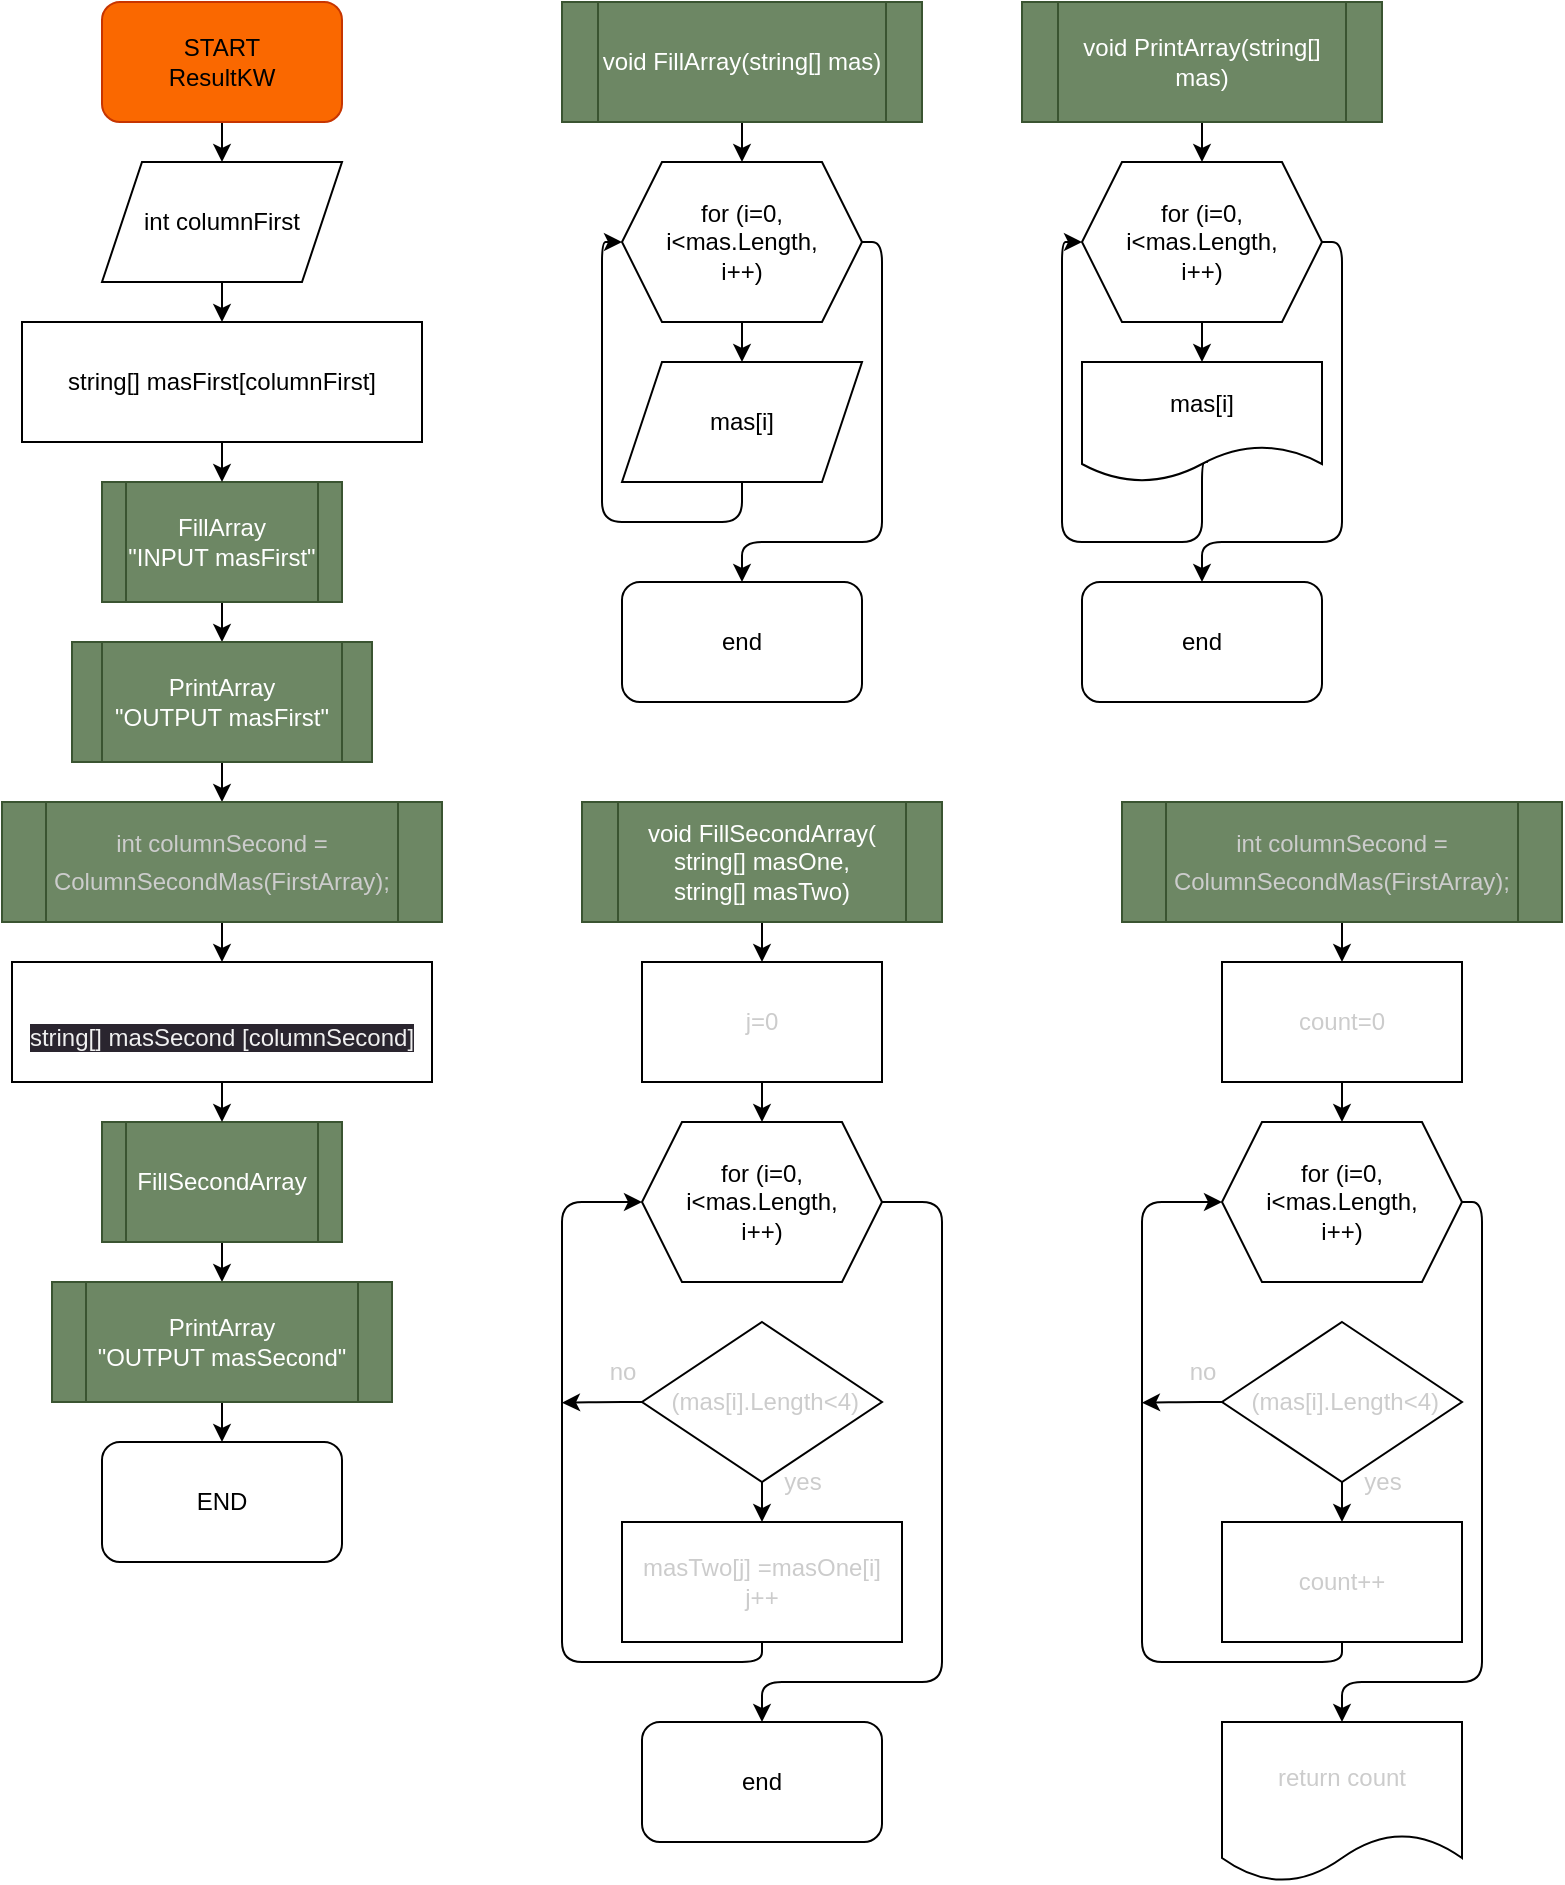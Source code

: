 <mxfile>
    <diagram id="0HYk0H5GKRkePwcogtjf" name="Page-1">
        <mxGraphModel dx="1067" dy="671" grid="1" gridSize="10" guides="1" tooltips="1" connect="1" arrows="1" fold="1" page="1" pageScale="1" pageWidth="850" pageHeight="1100" math="0" shadow="0">
            <root>
                <mxCell id="0"/>
                <mxCell id="1" parent="0"/>
                <mxCell id="10" style="edgeStyle=none;html=1;exitX=0.5;exitY=1;exitDx=0;exitDy=0;" parent="1" source="2" target="3" edge="1">
                    <mxGeometry relative="1" as="geometry"/>
                </mxCell>
                <mxCell id="2" value="START&lt;br&gt;ResultKW" style="rounded=1;whiteSpace=wrap;html=1;fillColor=#fa6800;fontColor=#000000;strokeColor=#C73500;" parent="1" vertex="1">
                    <mxGeometry x="80" y="20" width="120" height="60" as="geometry"/>
                </mxCell>
                <mxCell id="11" style="edgeStyle=none;html=1;exitX=0.5;exitY=1;exitDx=0;exitDy=0;" parent="1" source="3" target="5" edge="1">
                    <mxGeometry relative="1" as="geometry"/>
                </mxCell>
                <mxCell id="3" value="int columnFirst" style="shape=parallelogram;perimeter=parallelogramPerimeter;whiteSpace=wrap;html=1;fixedSize=1;" parent="1" vertex="1">
                    <mxGeometry x="80" y="100" width="120" height="60" as="geometry"/>
                </mxCell>
                <mxCell id="13" style="edgeStyle=none;html=1;exitX=0.5;exitY=1;exitDx=0;exitDy=0;" parent="1" source="4" target="6" edge="1">
                    <mxGeometry relative="1" as="geometry"/>
                </mxCell>
                <mxCell id="4" value="FillArray&lt;br&gt;&quot;INPUT masFirst&quot;" style="shape=process;whiteSpace=wrap;html=1;backgroundOutline=1;fillColor=#6d8764;fontColor=#ffffff;strokeColor=#3A5431;" parent="1" vertex="1">
                    <mxGeometry x="80" y="260" width="120" height="60" as="geometry"/>
                </mxCell>
                <mxCell id="12" style="edgeStyle=none;html=1;exitX=0.5;exitY=1;exitDx=0;exitDy=0;entryX=0.5;entryY=0;entryDx=0;entryDy=0;" parent="1" source="5" target="4" edge="1">
                    <mxGeometry relative="1" as="geometry"/>
                </mxCell>
                <mxCell id="5" value="string[] masFirst[columnFirst]&lt;br&gt;" style="rounded=0;whiteSpace=wrap;html=1;" parent="1" vertex="1">
                    <mxGeometry x="40" y="180" width="200" height="60" as="geometry"/>
                </mxCell>
                <mxCell id="51" style="edgeStyle=none;html=1;exitX=0.5;exitY=1;exitDx=0;exitDy=0;entryX=0.5;entryY=0;entryDx=0;entryDy=0;" edge="1" parent="1" source="6" target="50">
                    <mxGeometry relative="1" as="geometry"/>
                </mxCell>
                <mxCell id="6" value="PrintArray&lt;br&gt;&quot;OUTPUT masFirst&quot;" style="shape=process;whiteSpace=wrap;html=1;backgroundOutline=1;fillColor=#6d8764;fontColor=#ffffff;strokeColor=#3A5431;" parent="1" vertex="1">
                    <mxGeometry x="65" y="340" width="150" height="60" as="geometry"/>
                </mxCell>
                <mxCell id="15" style="edgeStyle=none;html=1;exitX=0.5;exitY=1;exitDx=0;exitDy=0;entryX=0.5;entryY=0;entryDx=0;entryDy=0;" parent="1" source="7" target="8" edge="1">
                    <mxGeometry relative="1" as="geometry"/>
                </mxCell>
                <mxCell id="7" value="FillSecondArray" style="shape=process;whiteSpace=wrap;html=1;backgroundOutline=1;fillColor=#6d8764;fontColor=#ffffff;strokeColor=#3A5431;" parent="1" vertex="1">
                    <mxGeometry x="80" y="580" width="120" height="60" as="geometry"/>
                </mxCell>
                <mxCell id="16" style="edgeStyle=none;html=1;exitX=0.5;exitY=1;exitDx=0;exitDy=0;entryX=0.5;entryY=0;entryDx=0;entryDy=0;" parent="1" source="8" target="9" edge="1">
                    <mxGeometry relative="1" as="geometry"/>
                </mxCell>
                <mxCell id="8" value="PrintArray&lt;br&gt;&quot;OUTPUT masSecond&quot;" style="shape=process;whiteSpace=wrap;html=1;backgroundOutline=1;fillColor=#6d8764;fontColor=#ffffff;strokeColor=#3A5431;" parent="1" vertex="1">
                    <mxGeometry x="55" y="660" width="170" height="60" as="geometry"/>
                </mxCell>
                <mxCell id="9" value="END" style="rounded=1;whiteSpace=wrap;html=1;" parent="1" vertex="1">
                    <mxGeometry x="80" y="740" width="120" height="60" as="geometry"/>
                </mxCell>
                <mxCell id="22" style="edgeStyle=orthogonalEdgeStyle;html=1;exitX=0.5;exitY=1;exitDx=0;exitDy=0;entryX=0.5;entryY=0;entryDx=0;entryDy=0;" parent="1" source="17" target="19" edge="1">
                    <mxGeometry relative="1" as="geometry"/>
                </mxCell>
                <mxCell id="17" value="void FillArray(string[] mas)" style="shape=process;whiteSpace=wrap;html=1;backgroundOutline=1;fillColor=#6d8764;fontColor=#ffffff;strokeColor=#3A5431;" parent="1" vertex="1">
                    <mxGeometry x="310" y="20" width="180" height="60" as="geometry"/>
                </mxCell>
                <mxCell id="23" style="edgeStyle=orthogonalEdgeStyle;html=1;exitX=1;exitY=0.5;exitDx=0;exitDy=0;entryX=0.5;entryY=0;entryDx=0;entryDy=0;" parent="1" source="19" target="24" edge="1">
                    <mxGeometry relative="1" as="geometry">
                        <mxPoint x="540" y="220" as="targetPoint"/>
                        <Array as="points">
                            <mxPoint x="470" y="140"/>
                            <mxPoint x="470" y="290"/>
                            <mxPoint x="400" y="290"/>
                        </Array>
                    </mxGeometry>
                </mxCell>
                <mxCell id="34" style="edgeStyle=orthogonalEdgeStyle;html=1;exitX=0.5;exitY=1;exitDx=0;exitDy=0;entryX=0.5;entryY=0;entryDx=0;entryDy=0;" parent="1" source="19" target="20" edge="1">
                    <mxGeometry relative="1" as="geometry"/>
                </mxCell>
                <mxCell id="19" value="for (i=0, i&amp;lt;mas.Length, &lt;br&gt;i++)" style="shape=hexagon;perimeter=hexagonPerimeter2;whiteSpace=wrap;html=1;fixedSize=1;" parent="1" vertex="1">
                    <mxGeometry x="340" y="100" width="120" height="80" as="geometry"/>
                </mxCell>
                <mxCell id="21" style="edgeStyle=orthogonalEdgeStyle;html=1;entryX=0;entryY=0.5;entryDx=0;entryDy=0;exitX=0.5;exitY=1;exitDx=0;exitDy=0;" parent="1" source="20" target="19" edge="1">
                    <mxGeometry relative="1" as="geometry">
                        <mxPoint x="310" y="290" as="sourcePoint"/>
                        <Array as="points">
                            <mxPoint x="400" y="280"/>
                            <mxPoint x="330" y="280"/>
                            <mxPoint x="330" y="140"/>
                        </Array>
                    </mxGeometry>
                </mxCell>
                <mxCell id="20" value="mas[i]" style="shape=parallelogram;perimeter=parallelogramPerimeter;whiteSpace=wrap;html=1;fixedSize=1;" parent="1" vertex="1">
                    <mxGeometry x="340" y="200" width="120" height="60" as="geometry"/>
                </mxCell>
                <mxCell id="24" value="end" style="rounded=1;whiteSpace=wrap;html=1;" parent="1" vertex="1">
                    <mxGeometry x="340" y="310" width="120" height="60" as="geometry"/>
                </mxCell>
                <mxCell id="25" style="edgeStyle=orthogonalEdgeStyle;html=1;exitX=0.5;exitY=1;exitDx=0;exitDy=0;entryX=0.5;entryY=0;entryDx=0;entryDy=0;" parent="1" source="26" target="28" edge="1">
                    <mxGeometry relative="1" as="geometry"/>
                </mxCell>
                <mxCell id="26" value="void PrintArray(string[] mas)" style="shape=process;whiteSpace=wrap;html=1;backgroundOutline=1;fillColor=#6d8764;fontColor=#ffffff;strokeColor=#3A5431;" parent="1" vertex="1">
                    <mxGeometry x="540" y="20" width="180" height="60" as="geometry"/>
                </mxCell>
                <mxCell id="27" style="edgeStyle=orthogonalEdgeStyle;html=1;exitX=1;exitY=0.5;exitDx=0;exitDy=0;entryX=0.5;entryY=0;entryDx=0;entryDy=0;" parent="1" source="28" target="31" edge="1">
                    <mxGeometry relative="1" as="geometry">
                        <mxPoint x="770" y="220" as="targetPoint"/>
                        <Array as="points">
                            <mxPoint x="700" y="140"/>
                            <mxPoint x="700" y="290"/>
                            <mxPoint x="630" y="290"/>
                        </Array>
                    </mxGeometry>
                </mxCell>
                <mxCell id="33" style="edgeStyle=orthogonalEdgeStyle;html=1;exitX=0.5;exitY=1;exitDx=0;exitDy=0;entryX=0.5;entryY=0;entryDx=0;entryDy=0;" parent="1" source="28" target="32" edge="1">
                    <mxGeometry relative="1" as="geometry"/>
                </mxCell>
                <mxCell id="28" value="for (i=0, i&amp;lt;mas.Length, &lt;br&gt;i++)" style="shape=hexagon;perimeter=hexagonPerimeter2;whiteSpace=wrap;html=1;fixedSize=1;" parent="1" vertex="1">
                    <mxGeometry x="570" y="100" width="120" height="80" as="geometry"/>
                </mxCell>
                <mxCell id="29" style="edgeStyle=orthogonalEdgeStyle;html=1;entryX=0;entryY=0.5;entryDx=0;entryDy=0;exitX=0.525;exitY=0.831;exitDx=0;exitDy=0;exitPerimeter=0;" parent="1" source="32" target="28" edge="1">
                    <mxGeometry relative="1" as="geometry">
                        <mxPoint x="630" y="260" as="sourcePoint"/>
                        <Array as="points">
                            <mxPoint x="630" y="250"/>
                            <mxPoint x="630" y="290"/>
                            <mxPoint x="560" y="290"/>
                            <mxPoint x="560" y="140"/>
                        </Array>
                    </mxGeometry>
                </mxCell>
                <mxCell id="31" value="end" style="rounded=1;whiteSpace=wrap;html=1;" parent="1" vertex="1">
                    <mxGeometry x="570" y="310" width="120" height="60" as="geometry"/>
                </mxCell>
                <mxCell id="32" value="mas[i]" style="shape=document;whiteSpace=wrap;html=1;boundedLbl=1;" parent="1" vertex="1">
                    <mxGeometry x="570" y="200" width="120" height="60" as="geometry"/>
                </mxCell>
                <mxCell id="77" style="edgeStyle=orthogonalEdgeStyle;html=1;exitX=0.5;exitY=1;exitDx=0;exitDy=0;fontFamily=Helvetica;fontSize=12;fontColor=#CCCCCC;" edge="1" parent="1" source="36" target="75">
                    <mxGeometry relative="1" as="geometry"/>
                </mxCell>
                <mxCell id="36" value="void FillSecondArray(&lt;br&gt;string[] masOne, &lt;br&gt;string[] masTwo)" style="shape=process;whiteSpace=wrap;html=1;backgroundOutline=1;fillColor=#6d8764;strokeColor=#3A5431;fontColor=#ffffff;" parent="1" vertex="1">
                    <mxGeometry x="320" y="420" width="180" height="60" as="geometry"/>
                </mxCell>
                <mxCell id="48" value="end" style="rounded=1;whiteSpace=wrap;html=1;" parent="1" vertex="1">
                    <mxGeometry x="350" y="880" width="120" height="60" as="geometry"/>
                </mxCell>
                <mxCell id="55" style="edgeStyle=none;html=1;exitX=0.5;exitY=1;exitDx=0;exitDy=0;entryX=0.5;entryY=0;entryDx=0;entryDy=0;fontFamily=Helvetica;fontSize=12;fontColor=#CCCCCC;" edge="1" parent="1" source="50" target="52">
                    <mxGeometry relative="1" as="geometry"/>
                </mxCell>
                <mxCell id="50" value="&lt;p style=&quot;line-height: 19px;&quot;&gt;&lt;font color=&quot;#cccccc&quot; style=&quot;font-size: 12px;&quot;&gt;int columnSecond = ColumnSecondMas(FirstArray);&lt;/font&gt;&lt;/p&gt;" style="shape=process;whiteSpace=wrap;html=1;backgroundOutline=1;fillColor=#6d8764;fontColor=#ffffff;strokeColor=#3A5431;" vertex="1" parent="1">
                    <mxGeometry x="30" y="420" width="220" height="60" as="geometry"/>
                </mxCell>
                <mxCell id="56" style="edgeStyle=none;html=1;exitX=0.5;exitY=1;exitDx=0;exitDy=0;entryX=0.5;entryY=0;entryDx=0;entryDy=0;fontFamily=Helvetica;fontSize=12;fontColor=#CCCCCC;" edge="1" parent="1" source="52" target="7">
                    <mxGeometry relative="1" as="geometry"/>
                </mxCell>
                <mxCell id="52" value="&lt;br&gt;&lt;span style=&quot;color: rgb(240, 240, 240); font-family: Helvetica; font-size: 12px; font-style: normal; font-variant-ligatures: normal; font-variant-caps: normal; font-weight: 400; letter-spacing: normal; orphans: 2; text-align: center; text-indent: 0px; text-transform: none; widows: 2; word-spacing: 0px; -webkit-text-stroke-width: 0px; background-color: rgb(42, 37, 47); text-decoration-thickness: initial; text-decoration-style: initial; text-decoration-color: initial; float: none; display: inline !important;&quot;&gt;string[] masSecond [columnSecond]&lt;/span&gt;&lt;br&gt;" style="rounded=0;whiteSpace=wrap;html=1;labelBackgroundColor=none;fontFamily=Helvetica;fontSize=12;fontColor=#CCCCCC;" vertex="1" parent="1">
                    <mxGeometry x="35" y="500" width="210" height="60" as="geometry"/>
                </mxCell>
                <mxCell id="72" style="edgeStyle=orthogonalEdgeStyle;html=1;exitX=0.5;exitY=1;exitDx=0;exitDy=0;fontFamily=Helvetica;fontSize=12;fontColor=#CCCCCC;" edge="1" parent="1" source="58" target="59">
                    <mxGeometry relative="1" as="geometry"/>
                </mxCell>
                <mxCell id="58" value="&lt;p style=&quot;line-height: 19px;&quot;&gt;&lt;font color=&quot;#cccccc&quot; style=&quot;font-size: 12px;&quot;&gt;int columnSecond = ColumnSecondMas(FirstArray);&lt;/font&gt;&lt;/p&gt;" style="shape=process;whiteSpace=wrap;html=1;backgroundOutline=1;fillColor=#6d8764;fontColor=#ffffff;strokeColor=#3A5431;" vertex="1" parent="1">
                    <mxGeometry x="590" y="420" width="220" height="60" as="geometry"/>
                </mxCell>
                <mxCell id="71" style="edgeStyle=orthogonalEdgeStyle;html=1;exitX=0.5;exitY=1;exitDx=0;exitDy=0;entryX=0.5;entryY=0;entryDx=0;entryDy=0;fontFamily=Helvetica;fontSize=12;fontColor=#CCCCCC;" edge="1" parent="1" source="59" target="62">
                    <mxGeometry relative="1" as="geometry"/>
                </mxCell>
                <mxCell id="59" value="count=0" style="rounded=0;whiteSpace=wrap;html=1;labelBackgroundColor=none;fontFamily=Helvetica;fontSize=12;fontColor=#CCCCCC;" vertex="1" parent="1">
                    <mxGeometry x="640" y="500" width="120" height="60" as="geometry"/>
                </mxCell>
                <mxCell id="66" style="edgeStyle=none;html=1;exitX=0.5;exitY=1;exitDx=0;exitDy=0;entryX=0.5;entryY=0;entryDx=0;entryDy=0;fontFamily=Helvetica;fontSize=12;fontColor=#CCCCCC;" edge="1" parent="1" source="60" target="65">
                    <mxGeometry relative="1" as="geometry"/>
                </mxCell>
                <mxCell id="70" style="edgeStyle=orthogonalEdgeStyle;html=1;exitX=0;exitY=0.5;exitDx=0;exitDy=0;fontFamily=Helvetica;fontSize=12;fontColor=#CCCCCC;" edge="1" parent="1" source="60">
                    <mxGeometry relative="1" as="geometry">
                        <mxPoint x="600" y="720.333" as="targetPoint"/>
                    </mxGeometry>
                </mxCell>
                <mxCell id="60" value="&amp;nbsp;(mas[i].Length&amp;lt;4)" style="rhombus;whiteSpace=wrap;html=1;labelBackgroundColor=none;fontFamily=Helvetica;fontSize=12;fontColor=#CCCCCC;" vertex="1" parent="1">
                    <mxGeometry x="640" y="680" width="120" height="80" as="geometry"/>
                </mxCell>
                <mxCell id="74" style="edgeStyle=orthogonalEdgeStyle;html=1;exitX=1;exitY=0.5;exitDx=0;exitDy=0;fontFamily=Helvetica;fontSize=12;fontColor=#CCCCCC;" edge="1" parent="1" source="62" target="73">
                    <mxGeometry relative="1" as="geometry">
                        <Array as="points">
                            <mxPoint x="770" y="620"/>
                            <mxPoint x="770" y="860"/>
                            <mxPoint x="700" y="860"/>
                        </Array>
                    </mxGeometry>
                </mxCell>
                <mxCell id="62" value="for (i=0, i&amp;lt;mas.Length, &lt;br&gt;i++)" style="shape=hexagon;perimeter=hexagonPerimeter2;whiteSpace=wrap;html=1;fixedSize=1;" vertex="1" parent="1">
                    <mxGeometry x="640" y="580" width="120" height="80" as="geometry"/>
                </mxCell>
                <mxCell id="69" style="edgeStyle=orthogonalEdgeStyle;html=1;exitX=0.5;exitY=1;exitDx=0;exitDy=0;entryX=0;entryY=0.5;entryDx=0;entryDy=0;fontFamily=Helvetica;fontSize=12;fontColor=#CCCCCC;" edge="1" parent="1" source="65" target="62">
                    <mxGeometry relative="1" as="geometry">
                        <Array as="points">
                            <mxPoint x="700" y="850"/>
                            <mxPoint x="600" y="850"/>
                            <mxPoint x="600" y="620"/>
                        </Array>
                    </mxGeometry>
                </mxCell>
                <mxCell id="65" value="count++" style="rounded=0;whiteSpace=wrap;html=1;labelBackgroundColor=none;fontFamily=Helvetica;fontSize=12;fontColor=#CCCCCC;" vertex="1" parent="1">
                    <mxGeometry x="640" y="780" width="120" height="60" as="geometry"/>
                </mxCell>
                <mxCell id="67" value="yes" style="text;html=1;align=center;verticalAlign=middle;resizable=0;points=[];autosize=1;strokeColor=none;fillColor=none;fontSize=12;fontFamily=Helvetica;fontColor=#CCCCCC;" vertex="1" parent="1">
                    <mxGeometry x="700" y="745" width="40" height="30" as="geometry"/>
                </mxCell>
                <mxCell id="68" value="no" style="text;html=1;align=center;verticalAlign=middle;resizable=0;points=[];autosize=1;strokeColor=none;fillColor=none;fontSize=12;fontFamily=Helvetica;fontColor=#CCCCCC;" vertex="1" parent="1">
                    <mxGeometry x="610" y="690" width="40" height="30" as="geometry"/>
                </mxCell>
                <mxCell id="73" value="return count" style="shape=document;whiteSpace=wrap;html=1;boundedLbl=1;labelBackgroundColor=none;fontFamily=Helvetica;fontSize=12;fontColor=#CCCCCC;" vertex="1" parent="1">
                    <mxGeometry x="640" y="880" width="120" height="80" as="geometry"/>
                </mxCell>
                <mxCell id="76" style="edgeStyle=orthogonalEdgeStyle;html=1;exitX=0.5;exitY=1;exitDx=0;exitDy=0;fontFamily=Helvetica;fontSize=12;fontColor=#CCCCCC;" edge="1" parent="1" source="75">
                    <mxGeometry relative="1" as="geometry">
                        <mxPoint x="410" y="580" as="targetPoint"/>
                    </mxGeometry>
                </mxCell>
                <mxCell id="75" value="j=0" style="rounded=0;whiteSpace=wrap;html=1;labelBackgroundColor=none;fontFamily=Helvetica;fontSize=12;fontColor=#CCCCCC;" vertex="1" parent="1">
                    <mxGeometry x="350" y="500" width="120" height="60" as="geometry"/>
                </mxCell>
                <mxCell id="79" style="edgeStyle=none;html=1;exitX=0.5;exitY=1;exitDx=0;exitDy=0;entryX=0.5;entryY=0;entryDx=0;entryDy=0;fontFamily=Helvetica;fontSize=12;fontColor=#CCCCCC;" edge="1" parent="1" source="81" target="85">
                    <mxGeometry relative="1" as="geometry"/>
                </mxCell>
                <mxCell id="80" style="edgeStyle=orthogonalEdgeStyle;html=1;exitX=0;exitY=0.5;exitDx=0;exitDy=0;fontFamily=Helvetica;fontSize=12;fontColor=#CCCCCC;" edge="1" parent="1" source="81">
                    <mxGeometry relative="1" as="geometry">
                        <mxPoint x="310" y="720.333" as="targetPoint"/>
                    </mxGeometry>
                </mxCell>
                <mxCell id="81" value="&amp;nbsp;(mas[i].Length&amp;lt;4)" style="rhombus;whiteSpace=wrap;html=1;labelBackgroundColor=none;fontFamily=Helvetica;fontSize=12;fontColor=#CCCCCC;" vertex="1" parent="1">
                    <mxGeometry x="350" y="680" width="120" height="80" as="geometry"/>
                </mxCell>
                <mxCell id="82" style="edgeStyle=orthogonalEdgeStyle;html=1;exitX=1;exitY=0.5;exitDx=0;exitDy=0;fontFamily=Helvetica;fontSize=12;fontColor=#CCCCCC;" edge="1" parent="1" source="83">
                    <mxGeometry relative="1" as="geometry">
                        <mxPoint x="410" y="880" as="targetPoint"/>
                        <Array as="points">
                            <mxPoint x="500" y="620"/>
                            <mxPoint x="500" y="860"/>
                            <mxPoint x="410" y="860"/>
                        </Array>
                    </mxGeometry>
                </mxCell>
                <mxCell id="83" value="for (i=0, i&amp;lt;mas.Length, &lt;br&gt;i++)" style="shape=hexagon;perimeter=hexagonPerimeter2;whiteSpace=wrap;html=1;fixedSize=1;" vertex="1" parent="1">
                    <mxGeometry x="350" y="580" width="120" height="80" as="geometry"/>
                </mxCell>
                <mxCell id="84" style="edgeStyle=orthogonalEdgeStyle;html=1;exitX=0.5;exitY=1;exitDx=0;exitDy=0;entryX=0;entryY=0.5;entryDx=0;entryDy=0;fontFamily=Helvetica;fontSize=12;fontColor=#CCCCCC;" edge="1" parent="1" source="85" target="83">
                    <mxGeometry relative="1" as="geometry">
                        <Array as="points">
                            <mxPoint x="410" y="850"/>
                            <mxPoint x="310" y="850"/>
                            <mxPoint x="310" y="620"/>
                        </Array>
                    </mxGeometry>
                </mxCell>
                <mxCell id="85" value="masTwo[j] =masOne[i]&lt;br&gt;j++" style="rounded=0;whiteSpace=wrap;html=1;labelBackgroundColor=none;fontFamily=Helvetica;fontSize=12;fontColor=#CCCCCC;" vertex="1" parent="1">
                    <mxGeometry x="340" y="780" width="140" height="60" as="geometry"/>
                </mxCell>
                <mxCell id="86" value="yes" style="text;html=1;align=center;verticalAlign=middle;resizable=0;points=[];autosize=1;strokeColor=none;fillColor=none;fontSize=12;fontFamily=Helvetica;fontColor=#CCCCCC;" vertex="1" parent="1">
                    <mxGeometry x="410" y="745" width="40" height="30" as="geometry"/>
                </mxCell>
                <mxCell id="87" value="no" style="text;html=1;align=center;verticalAlign=middle;resizable=0;points=[];autosize=1;strokeColor=none;fillColor=none;fontSize=12;fontFamily=Helvetica;fontColor=#CCCCCC;" vertex="1" parent="1">
                    <mxGeometry x="320" y="690" width="40" height="30" as="geometry"/>
                </mxCell>
            </root>
        </mxGraphModel>
    </diagram>
</mxfile>